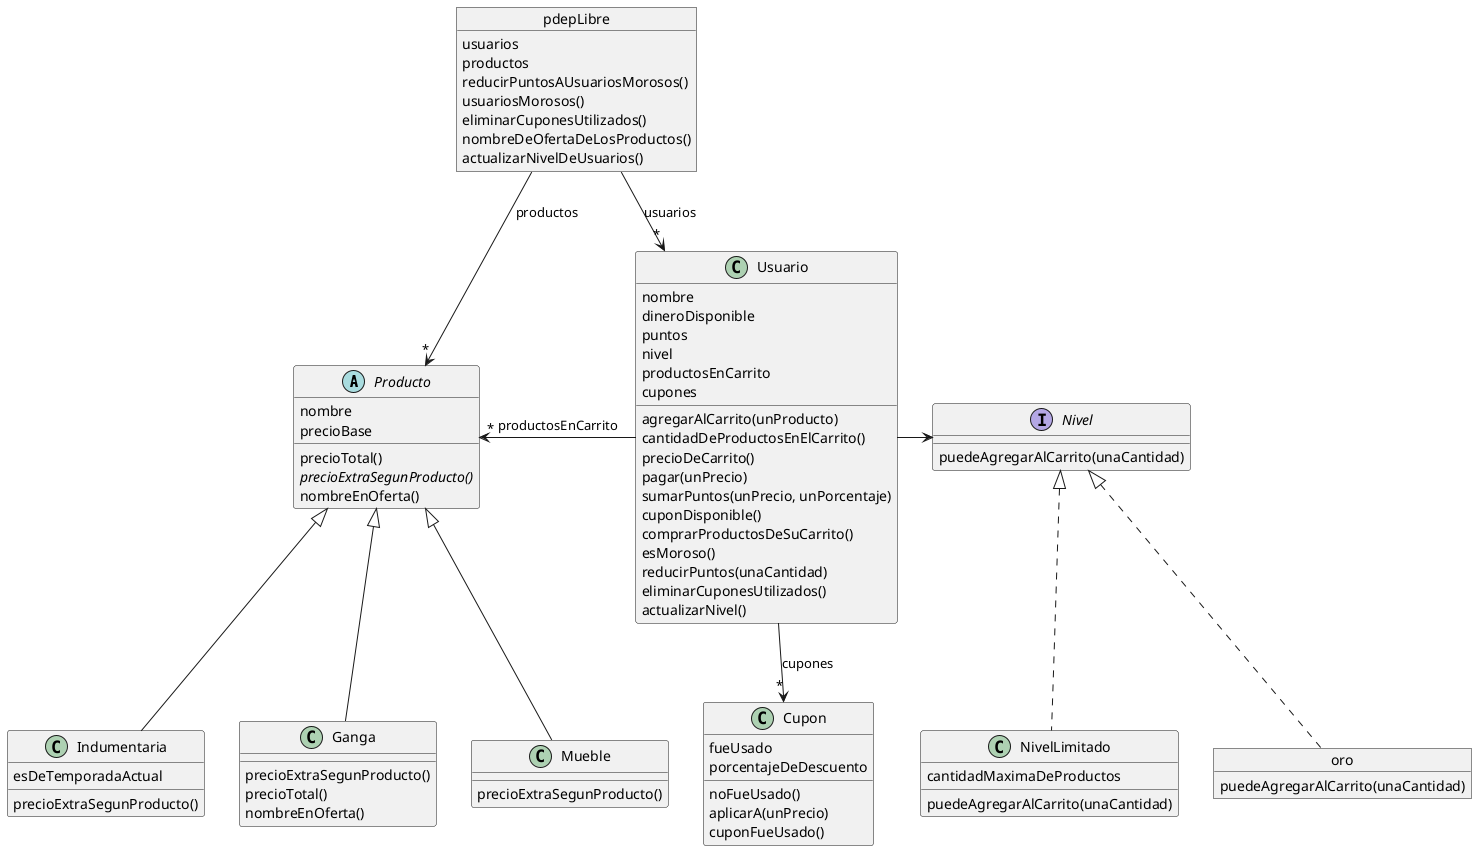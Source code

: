 @startuml diagramaPdepLibre

abstract class Producto {
    nombre 
    precioBase

    precioTotal()
    {abstract} precioExtraSegunProducto()
    nombreEnOferta()
}

class Mueble extends Producto {
    precioExtraSegunProducto()
}

class Indumentaria extends Producto {
    esDeTemporadaActual 
    precioExtraSegunProducto()
}

class Ganga extends Producto {
    precioExtraSegunProducto()
    precioTotal()
    nombreEnOferta()
}



class Cupon {
    fueUsado 
    porcentajeDeDescuento

    noFueUsado()
    aplicarA(unPrecio)
    cuponFueUsado()
} 



class Usuario {
    nombre 
    dineroDisponible 
    puntos 
    nivel 
    productosEnCarrito
    cupones 

    agregarAlCarrito(unProducto)
    cantidadDeProductosEnElCarrito()
    precioDeCarrito()
    pagar(unPrecio)
    sumarPuntos(unPrecio, unPorcentaje)
    cuponDisponible()
    comprarProductosDeSuCarrito()
    esMoroso()
    reducirPuntos(unaCantidad)
    eliminarCuponesUtilizados()
    actualizarNivel()
}

class NivelLimitado {
    cantidadMaximaDeProductos
    puedeAgregarAlCarrito(unaCantidad)
}

object oro {
    puedeAgregarAlCarrito(unaCantidad)
}

interface Nivel {
    puedeAgregarAlCarrito(unaCantidad)
}



object pdepLibre {
    usuarios 
    productos 

    reducirPuntosAUsuariosMorosos()
    usuariosMorosos()
    eliminarCuponesUtilizados()
    nombreDeOfertaDeLosProductos()
    actualizarNivelDeUsuarios()
}


pdepLibre --> "*" Producto : productos
pdepLibre --> "*" Usuario : usuarios
Usuario -l-> "*" Producto : productosEnCarrito
Usuario --> "*" Cupon : cupones
Usuario -r-> Nivel
oro .u.|> Nivel
NivelLimitado .u.|> Nivel



@enduml